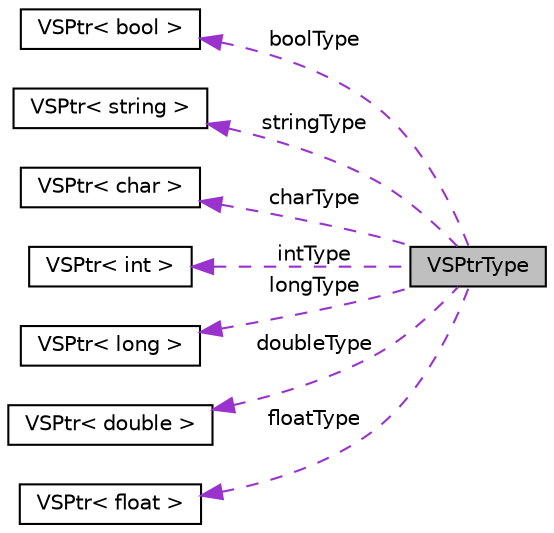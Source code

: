 digraph "VSPtrType"
{
  edge [fontname="Helvetica",fontsize="10",labelfontname="Helvetica",labelfontsize="10"];
  node [fontname="Helvetica",fontsize="10",shape=record];
  rankdir="LR";
  Node1 [label="VSPtrType",height=0.2,width=0.4,color="black", fillcolor="grey75", style="filled", fontcolor="black"];
  Node2 -> Node1 [dir="back",color="darkorchid3",fontsize="10",style="dashed",label=" boolType" ,fontname="Helvetica"];
  Node2 [label="VSPtr\< bool \>",height=0.2,width=0.4,color="black", fillcolor="white", style="filled",URL="$class_v_s_ptr.html"];
  Node3 -> Node1 [dir="back",color="darkorchid3",fontsize="10",style="dashed",label=" stringType" ,fontname="Helvetica"];
  Node3 [label="VSPtr\< string \>",height=0.2,width=0.4,color="black", fillcolor="white", style="filled",URL="$class_v_s_ptr.html"];
  Node4 -> Node1 [dir="back",color="darkorchid3",fontsize="10",style="dashed",label=" charType" ,fontname="Helvetica"];
  Node4 [label="VSPtr\< char \>",height=0.2,width=0.4,color="black", fillcolor="white", style="filled",URL="$class_v_s_ptr.html"];
  Node5 -> Node1 [dir="back",color="darkorchid3",fontsize="10",style="dashed",label=" intType" ,fontname="Helvetica"];
  Node5 [label="VSPtr\< int \>",height=0.2,width=0.4,color="black", fillcolor="white", style="filled",URL="$class_v_s_ptr.html"];
  Node6 -> Node1 [dir="back",color="darkorchid3",fontsize="10",style="dashed",label=" longType" ,fontname="Helvetica"];
  Node6 [label="VSPtr\< long \>",height=0.2,width=0.4,color="black", fillcolor="white", style="filled",URL="$class_v_s_ptr.html"];
  Node7 -> Node1 [dir="back",color="darkorchid3",fontsize="10",style="dashed",label=" doubleType" ,fontname="Helvetica"];
  Node7 [label="VSPtr\< double \>",height=0.2,width=0.4,color="black", fillcolor="white", style="filled",URL="$class_v_s_ptr.html"];
  Node8 -> Node1 [dir="back",color="darkorchid3",fontsize="10",style="dashed",label=" floatType" ,fontname="Helvetica"];
  Node8 [label="VSPtr\< float \>",height=0.2,width=0.4,color="black", fillcolor="white", style="filled",URL="$class_v_s_ptr.html"];
}
